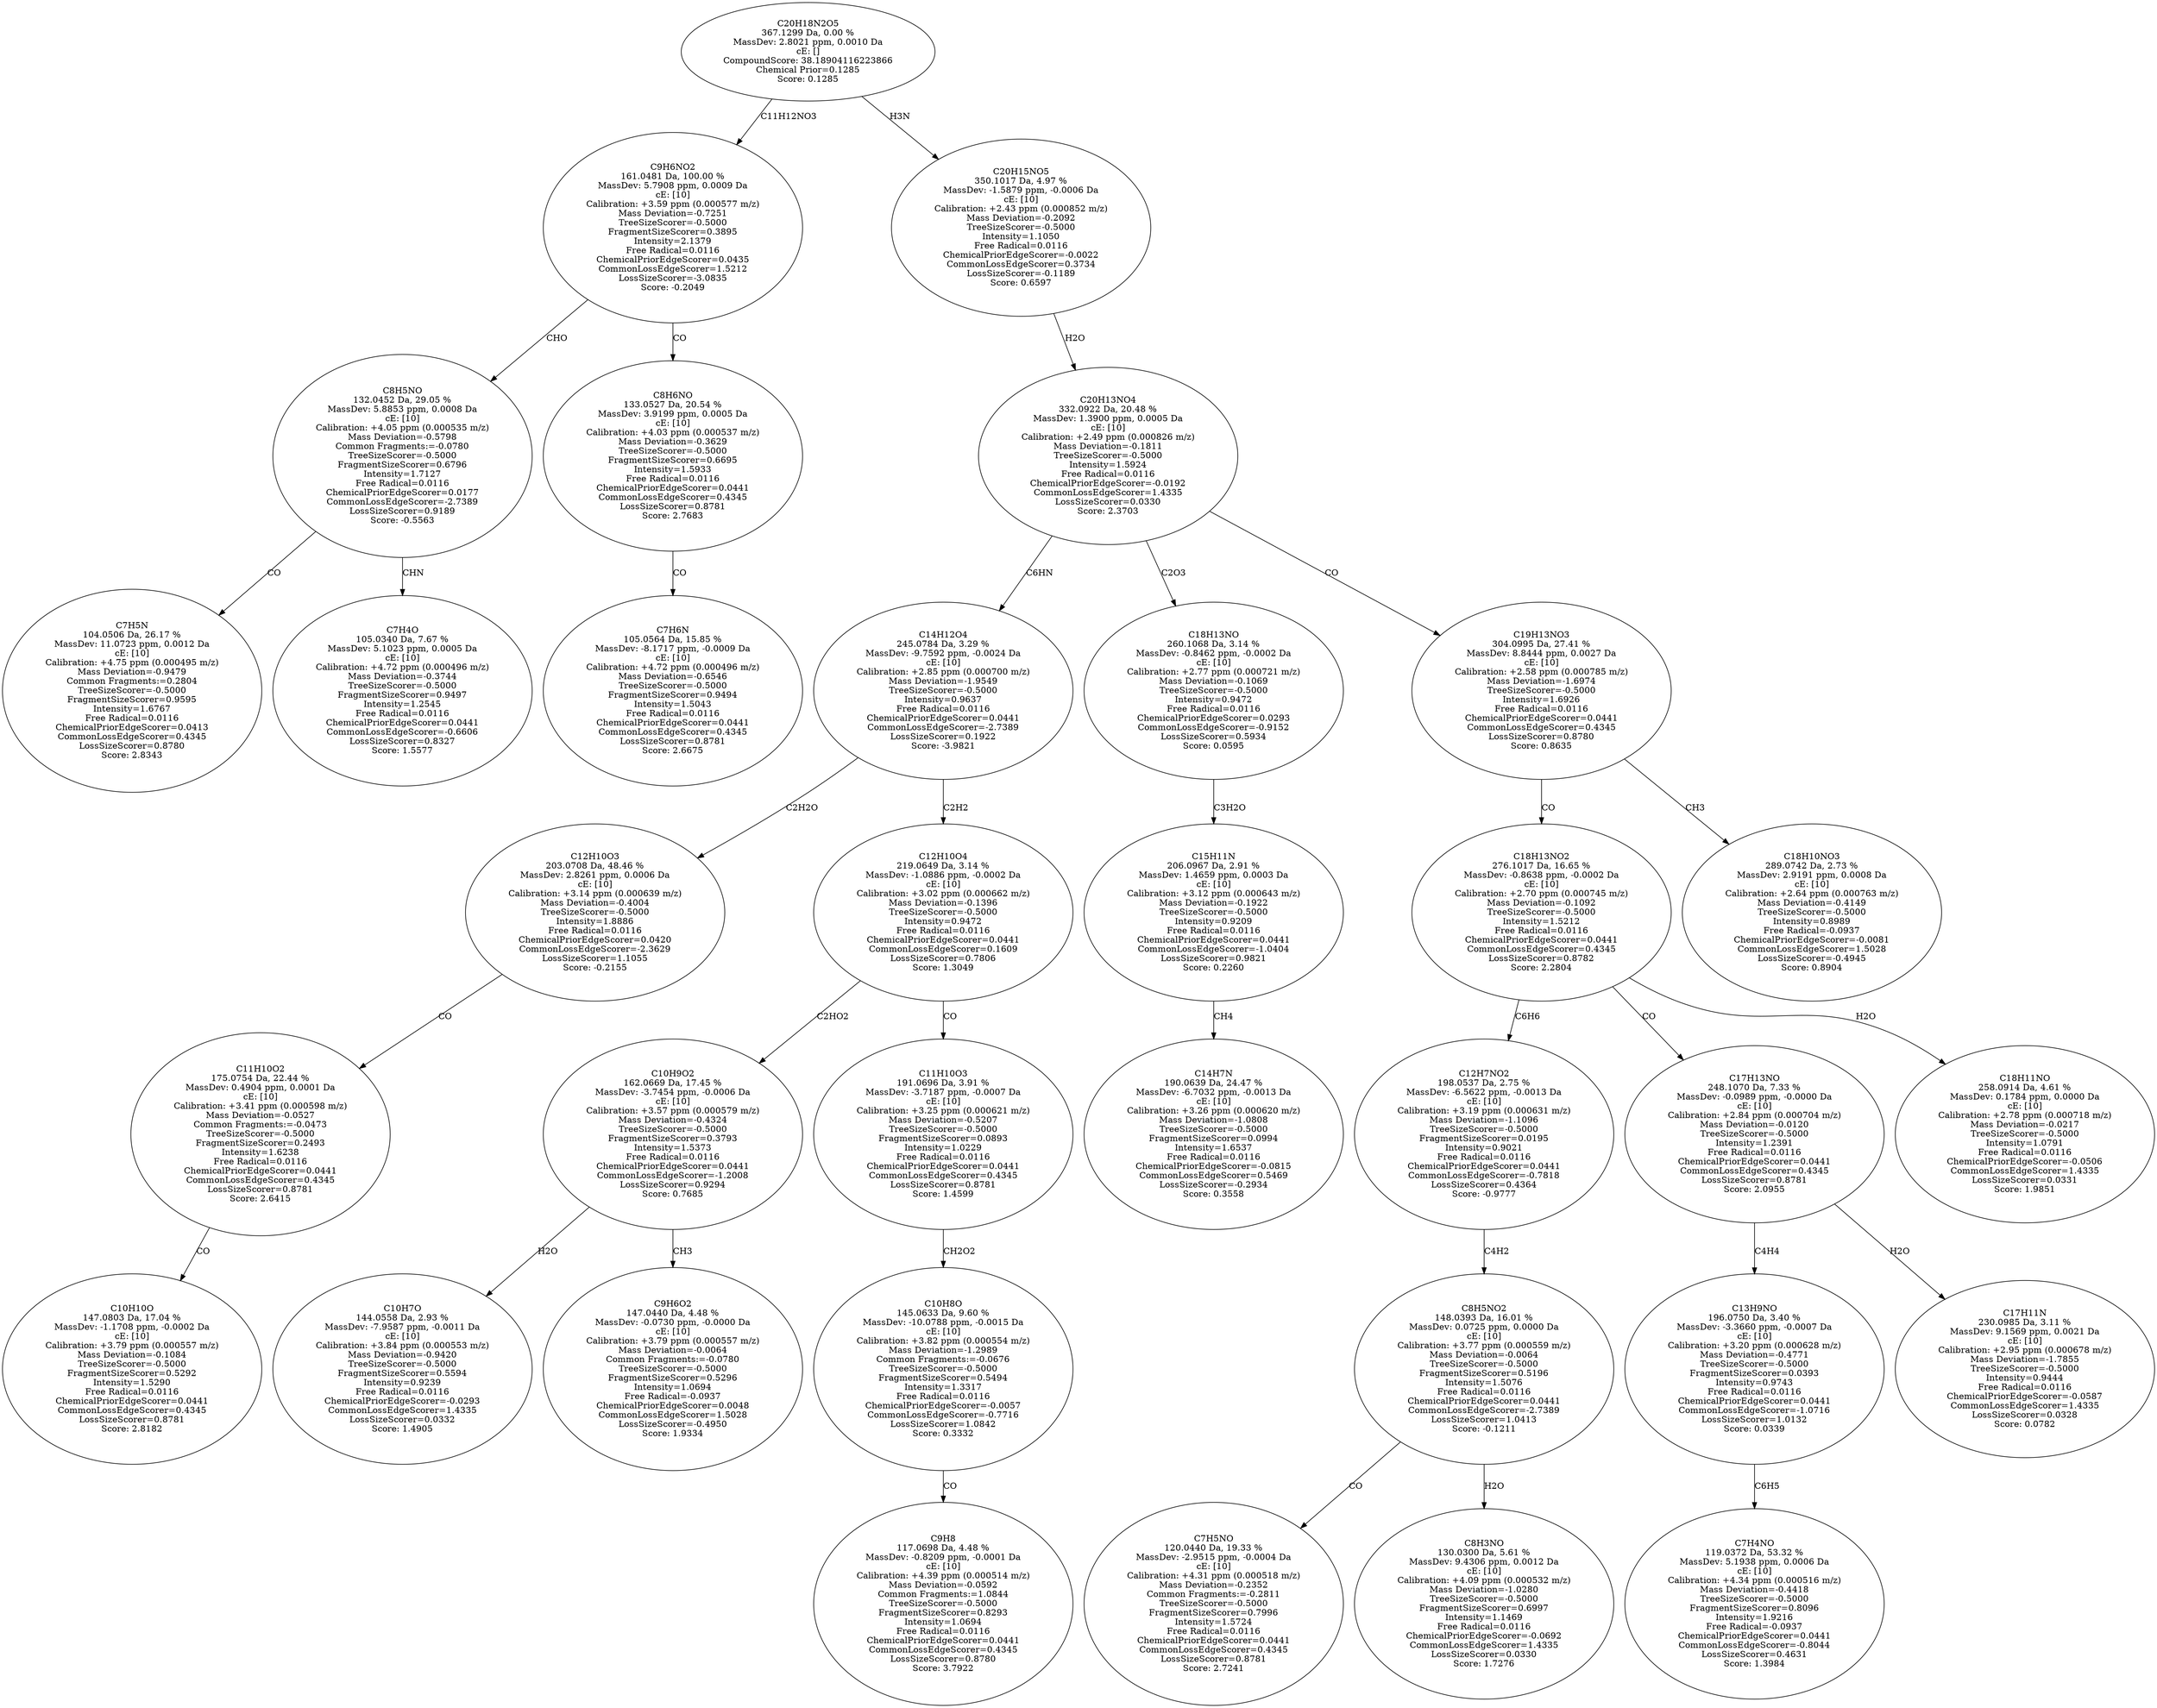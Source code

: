 strict digraph {
v1 [label="C7H5N\n104.0506 Da, 26.17 %\nMassDev: 11.0723 ppm, 0.0012 Da\ncE: [10]\nCalibration: +4.75 ppm (0.000495 m/z)\nMass Deviation=-0.9479\nCommon Fragments:=0.2804\nTreeSizeScorer=-0.5000\nFragmentSizeScorer=0.9595\nIntensity=1.6767\nFree Radical=0.0116\nChemicalPriorEdgeScorer=0.0413\nCommonLossEdgeScorer=0.4345\nLossSizeScorer=0.8780\nScore: 2.8343"];
v2 [label="C7H4O\n105.0340 Da, 7.67 %\nMassDev: 5.1023 ppm, 0.0005 Da\ncE: [10]\nCalibration: +4.72 ppm (0.000496 m/z)\nMass Deviation=-0.3744\nTreeSizeScorer=-0.5000\nFragmentSizeScorer=0.9497\nIntensity=1.2545\nFree Radical=0.0116\nChemicalPriorEdgeScorer=0.0441\nCommonLossEdgeScorer=-0.6606\nLossSizeScorer=0.8327\nScore: 1.5577"];
v3 [label="C8H5NO\n132.0452 Da, 29.05 %\nMassDev: 5.8853 ppm, 0.0008 Da\ncE: [10]\nCalibration: +4.05 ppm (0.000535 m/z)\nMass Deviation=-0.5798\nCommon Fragments:=-0.0780\nTreeSizeScorer=-0.5000\nFragmentSizeScorer=0.6796\nIntensity=1.7127\nFree Radical=0.0116\nChemicalPriorEdgeScorer=0.0177\nCommonLossEdgeScorer=-2.7389\nLossSizeScorer=0.9189\nScore: -0.5563"];
v4 [label="C7H6N\n105.0564 Da, 15.85 %\nMassDev: -8.1717 ppm, -0.0009 Da\ncE: [10]\nCalibration: +4.72 ppm (0.000496 m/z)\nMass Deviation=-0.6546\nTreeSizeScorer=-0.5000\nFragmentSizeScorer=0.9494\nIntensity=1.5043\nFree Radical=0.0116\nChemicalPriorEdgeScorer=0.0441\nCommonLossEdgeScorer=0.4345\nLossSizeScorer=0.8781\nScore: 2.6675"];
v5 [label="C8H6NO\n133.0527 Da, 20.54 %\nMassDev: 3.9199 ppm, 0.0005 Da\ncE: [10]\nCalibration: +4.03 ppm (0.000537 m/z)\nMass Deviation=-0.3629\nTreeSizeScorer=-0.5000\nFragmentSizeScorer=0.6695\nIntensity=1.5933\nFree Radical=0.0116\nChemicalPriorEdgeScorer=0.0441\nCommonLossEdgeScorer=0.4345\nLossSizeScorer=0.8781\nScore: 2.7683"];
v6 [label="C9H6NO2\n161.0481 Da, 100.00 %\nMassDev: 5.7908 ppm, 0.0009 Da\ncE: [10]\nCalibration: +3.59 ppm (0.000577 m/z)\nMass Deviation=-0.7251\nTreeSizeScorer=-0.5000\nFragmentSizeScorer=0.3895\nIntensity=2.1379\nFree Radical=0.0116\nChemicalPriorEdgeScorer=0.0435\nCommonLossEdgeScorer=1.5212\nLossSizeScorer=-3.0835\nScore: -0.2049"];
v7 [label="C10H10O\n147.0803 Da, 17.04 %\nMassDev: -1.1708 ppm, -0.0002 Da\ncE: [10]\nCalibration: +3.79 ppm (0.000557 m/z)\nMass Deviation=-0.1084\nTreeSizeScorer=-0.5000\nFragmentSizeScorer=0.5292\nIntensity=1.5290\nFree Radical=0.0116\nChemicalPriorEdgeScorer=0.0441\nCommonLossEdgeScorer=0.4345\nLossSizeScorer=0.8781\nScore: 2.8182"];
v8 [label="C11H10O2\n175.0754 Da, 22.44 %\nMassDev: 0.4904 ppm, 0.0001 Da\ncE: [10]\nCalibration: +3.41 ppm (0.000598 m/z)\nMass Deviation=-0.0527\nCommon Fragments:=-0.0473\nTreeSizeScorer=-0.5000\nFragmentSizeScorer=0.2493\nIntensity=1.6238\nFree Radical=0.0116\nChemicalPriorEdgeScorer=0.0441\nCommonLossEdgeScorer=0.4345\nLossSizeScorer=0.8781\nScore: 2.6415"];
v9 [label="C12H10O3\n203.0708 Da, 48.46 %\nMassDev: 2.8261 ppm, 0.0006 Da\ncE: [10]\nCalibration: +3.14 ppm (0.000639 m/z)\nMass Deviation=-0.4004\nTreeSizeScorer=-0.5000\nIntensity=1.8886\nFree Radical=0.0116\nChemicalPriorEdgeScorer=0.0420\nCommonLossEdgeScorer=-2.3629\nLossSizeScorer=1.1055\nScore: -0.2155"];
v10 [label="C10H7O\n144.0558 Da, 2.93 %\nMassDev: -7.9587 ppm, -0.0011 Da\ncE: [10]\nCalibration: +3.84 ppm (0.000553 m/z)\nMass Deviation=-0.9420\nTreeSizeScorer=-0.5000\nFragmentSizeScorer=0.5594\nIntensity=0.9239\nFree Radical=0.0116\nChemicalPriorEdgeScorer=-0.0293\nCommonLossEdgeScorer=1.4335\nLossSizeScorer=0.0332\nScore: 1.4905"];
v11 [label="C9H6O2\n147.0440 Da, 4.48 %\nMassDev: -0.0730 ppm, -0.0000 Da\ncE: [10]\nCalibration: +3.79 ppm (0.000557 m/z)\nMass Deviation=-0.0064\nCommon Fragments:=-0.0780\nTreeSizeScorer=-0.5000\nFragmentSizeScorer=0.5296\nIntensity=1.0694\nFree Radical=-0.0937\nChemicalPriorEdgeScorer=0.0048\nCommonLossEdgeScorer=1.5028\nLossSizeScorer=-0.4950\nScore: 1.9334"];
v12 [label="C10H9O2\n162.0669 Da, 17.45 %\nMassDev: -3.7454 ppm, -0.0006 Da\ncE: [10]\nCalibration: +3.57 ppm (0.000579 m/z)\nMass Deviation=-0.4324\nTreeSizeScorer=-0.5000\nFragmentSizeScorer=0.3793\nIntensity=1.5373\nFree Radical=0.0116\nChemicalPriorEdgeScorer=0.0441\nCommonLossEdgeScorer=-1.2008\nLossSizeScorer=0.9294\nScore: 0.7685"];
v13 [label="C9H8\n117.0698 Da, 4.48 %\nMassDev: -0.8209 ppm, -0.0001 Da\ncE: [10]\nCalibration: +4.39 ppm (0.000514 m/z)\nMass Deviation=-0.0592\nCommon Fragments:=1.0844\nTreeSizeScorer=-0.5000\nFragmentSizeScorer=0.8293\nIntensity=1.0694\nFree Radical=0.0116\nChemicalPriorEdgeScorer=0.0441\nCommonLossEdgeScorer=0.4345\nLossSizeScorer=0.8780\nScore: 3.7922"];
v14 [label="C10H8O\n145.0633 Da, 9.60 %\nMassDev: -10.0788 ppm, -0.0015 Da\ncE: [10]\nCalibration: +3.82 ppm (0.000554 m/z)\nMass Deviation=-1.2989\nCommon Fragments:=-0.0676\nTreeSizeScorer=-0.5000\nFragmentSizeScorer=0.5494\nIntensity=1.3317\nFree Radical=0.0116\nChemicalPriorEdgeScorer=-0.0057\nCommonLossEdgeScorer=-0.7716\nLossSizeScorer=1.0842\nScore: 0.3332"];
v15 [label="C11H10O3\n191.0696 Da, 3.91 %\nMassDev: -3.7187 ppm, -0.0007 Da\ncE: [10]\nCalibration: +3.25 ppm (0.000621 m/z)\nMass Deviation=-0.5207\nTreeSizeScorer=-0.5000\nFragmentSizeScorer=0.0893\nIntensity=1.0229\nFree Radical=0.0116\nChemicalPriorEdgeScorer=0.0441\nCommonLossEdgeScorer=0.4345\nLossSizeScorer=0.8781\nScore: 1.4599"];
v16 [label="C12H10O4\n219.0649 Da, 3.14 %\nMassDev: -1.0886 ppm, -0.0002 Da\ncE: [10]\nCalibration: +3.02 ppm (0.000662 m/z)\nMass Deviation=-0.1396\nTreeSizeScorer=-0.5000\nIntensity=0.9472\nFree Radical=0.0116\nChemicalPriorEdgeScorer=0.0441\nCommonLossEdgeScorer=0.1609\nLossSizeScorer=0.7806\nScore: 1.3049"];
v17 [label="C14H12O4\n245.0784 Da, 3.29 %\nMassDev: -9.7592 ppm, -0.0024 Da\ncE: [10]\nCalibration: +2.85 ppm (0.000700 m/z)\nMass Deviation=-1.9549\nTreeSizeScorer=-0.5000\nIntensity=0.9637\nFree Radical=0.0116\nChemicalPriorEdgeScorer=0.0441\nCommonLossEdgeScorer=-2.7389\nLossSizeScorer=0.1922\nScore: -3.9821"];
v18 [label="C14H7N\n190.0639 Da, 24.47 %\nMassDev: -6.7032 ppm, -0.0013 Da\ncE: [10]\nCalibration: +3.26 ppm (0.000620 m/z)\nMass Deviation=-1.0808\nTreeSizeScorer=-0.5000\nFragmentSizeScorer=0.0994\nIntensity=1.6537\nFree Radical=0.0116\nChemicalPriorEdgeScorer=-0.0815\nCommonLossEdgeScorer=0.5469\nLossSizeScorer=-0.2934\nScore: 0.3558"];
v19 [label="C15H11N\n206.0967 Da, 2.91 %\nMassDev: 1.4659 ppm, 0.0003 Da\ncE: [10]\nCalibration: +3.12 ppm (0.000643 m/z)\nMass Deviation=-0.1922\nTreeSizeScorer=-0.5000\nIntensity=0.9209\nFree Radical=0.0116\nChemicalPriorEdgeScorer=0.0441\nCommonLossEdgeScorer=-1.0404\nLossSizeScorer=0.9821\nScore: 0.2260"];
v20 [label="C18H13NO\n260.1068 Da, 3.14 %\nMassDev: -0.8462 ppm, -0.0002 Da\ncE: [10]\nCalibration: +2.77 ppm (0.000721 m/z)\nMass Deviation=-0.1069\nTreeSizeScorer=-0.5000\nIntensity=0.9472\nFree Radical=0.0116\nChemicalPriorEdgeScorer=0.0293\nCommonLossEdgeScorer=-0.9152\nLossSizeScorer=0.5934\nScore: 0.0595"];
v21 [label="C7H5NO\n120.0440 Da, 19.33 %\nMassDev: -2.9515 ppm, -0.0004 Da\ncE: [10]\nCalibration: +4.31 ppm (0.000518 m/z)\nMass Deviation=-0.2352\nCommon Fragments:=-0.2811\nTreeSizeScorer=-0.5000\nFragmentSizeScorer=0.7996\nIntensity=1.5724\nFree Radical=0.0116\nChemicalPriorEdgeScorer=0.0441\nCommonLossEdgeScorer=0.4345\nLossSizeScorer=0.8781\nScore: 2.7241"];
v22 [label="C8H3NO\n130.0300 Da, 5.61 %\nMassDev: 9.4306 ppm, 0.0012 Da\ncE: [10]\nCalibration: +4.09 ppm (0.000532 m/z)\nMass Deviation=-1.0280\nTreeSizeScorer=-0.5000\nFragmentSizeScorer=0.6997\nIntensity=1.1469\nFree Radical=0.0116\nChemicalPriorEdgeScorer=-0.0692\nCommonLossEdgeScorer=1.4335\nLossSizeScorer=0.0330\nScore: 1.7276"];
v23 [label="C8H5NO2\n148.0393 Da, 16.01 %\nMassDev: 0.0725 ppm, 0.0000 Da\ncE: [10]\nCalibration: +3.77 ppm (0.000559 m/z)\nMass Deviation=-0.0064\nTreeSizeScorer=-0.5000\nFragmentSizeScorer=0.5196\nIntensity=1.5076\nFree Radical=0.0116\nChemicalPriorEdgeScorer=0.0441\nCommonLossEdgeScorer=-2.7389\nLossSizeScorer=1.0413\nScore: -0.1211"];
v24 [label="C12H7NO2\n198.0537 Da, 2.75 %\nMassDev: -6.5622 ppm, -0.0013 Da\ncE: [10]\nCalibration: +3.19 ppm (0.000631 m/z)\nMass Deviation=-1.1096\nTreeSizeScorer=-0.5000\nFragmentSizeScorer=0.0195\nIntensity=0.9021\nFree Radical=0.0116\nChemicalPriorEdgeScorer=0.0441\nCommonLossEdgeScorer=-0.7818\nLossSizeScorer=0.4364\nScore: -0.9777"];
v25 [label="C7H4NO\n119.0372 Da, 53.32 %\nMassDev: 5.1938 ppm, 0.0006 Da\ncE: [10]\nCalibration: +4.34 ppm (0.000516 m/z)\nMass Deviation=-0.4418\nTreeSizeScorer=-0.5000\nFragmentSizeScorer=0.8096\nIntensity=1.9216\nFree Radical=-0.0937\nChemicalPriorEdgeScorer=0.0441\nCommonLossEdgeScorer=-0.8044\nLossSizeScorer=0.4631\nScore: 1.3984"];
v26 [label="C13H9NO\n196.0750 Da, 3.40 %\nMassDev: -3.3660 ppm, -0.0007 Da\ncE: [10]\nCalibration: +3.20 ppm (0.000628 m/z)\nMass Deviation=-0.4771\nTreeSizeScorer=-0.5000\nFragmentSizeScorer=0.0393\nIntensity=0.9743\nFree Radical=0.0116\nChemicalPriorEdgeScorer=0.0441\nCommonLossEdgeScorer=-1.0716\nLossSizeScorer=1.0132\nScore: 0.0339"];
v27 [label="C17H11N\n230.0985 Da, 3.11 %\nMassDev: 9.1569 ppm, 0.0021 Da\ncE: [10]\nCalibration: +2.95 ppm (0.000678 m/z)\nMass Deviation=-1.7855\nTreeSizeScorer=-0.5000\nIntensity=0.9444\nFree Radical=0.0116\nChemicalPriorEdgeScorer=-0.0587\nCommonLossEdgeScorer=1.4335\nLossSizeScorer=0.0328\nScore: 0.0782"];
v28 [label="C17H13NO\n248.1070 Da, 7.33 %\nMassDev: -0.0989 ppm, -0.0000 Da\ncE: [10]\nCalibration: +2.84 ppm (0.000704 m/z)\nMass Deviation=-0.0120\nTreeSizeScorer=-0.5000\nIntensity=1.2391\nFree Radical=0.0116\nChemicalPriorEdgeScorer=0.0441\nCommonLossEdgeScorer=0.4345\nLossSizeScorer=0.8781\nScore: 2.0955"];
v29 [label="C18H11NO\n258.0914 Da, 4.61 %\nMassDev: 0.1784 ppm, 0.0000 Da\ncE: [10]\nCalibration: +2.78 ppm (0.000718 m/z)\nMass Deviation=-0.0217\nTreeSizeScorer=-0.5000\nIntensity=1.0791\nFree Radical=0.0116\nChemicalPriorEdgeScorer=-0.0506\nCommonLossEdgeScorer=1.4335\nLossSizeScorer=0.0331\nScore: 1.9851"];
v30 [label="C18H13NO2\n276.1017 Da, 16.65 %\nMassDev: -0.8638 ppm, -0.0002 Da\ncE: [10]\nCalibration: +2.70 ppm (0.000745 m/z)\nMass Deviation=-0.1092\nTreeSizeScorer=-0.5000\nIntensity=1.5212\nFree Radical=0.0116\nChemicalPriorEdgeScorer=0.0441\nCommonLossEdgeScorer=0.4345\nLossSizeScorer=0.8782\nScore: 2.2804"];
v31 [label="C18H10NO3\n289.0742 Da, 2.73 %\nMassDev: 2.9191 ppm, 0.0008 Da\ncE: [10]\nCalibration: +2.64 ppm (0.000763 m/z)\nMass Deviation=-0.4149\nTreeSizeScorer=-0.5000\nIntensity=0.8989\nFree Radical=-0.0937\nChemicalPriorEdgeScorer=-0.0081\nCommonLossEdgeScorer=1.5028\nLossSizeScorer=-0.4945\nScore: 0.8904"];
v32 [label="C19H13NO3\n304.0995 Da, 27.41 %\nMassDev: 8.8444 ppm, 0.0027 Da\ncE: [10]\nCalibration: +2.58 ppm (0.000785 m/z)\nMass Deviation=-1.6974\nTreeSizeScorer=-0.5000\nIntensity=1.6926\nFree Radical=0.0116\nChemicalPriorEdgeScorer=0.0441\nCommonLossEdgeScorer=0.4345\nLossSizeScorer=0.8780\nScore: 0.8635"];
v33 [label="C20H13NO4\n332.0922 Da, 20.48 %\nMassDev: 1.3900 ppm, 0.0005 Da\ncE: [10]\nCalibration: +2.49 ppm (0.000826 m/z)\nMass Deviation=-0.1811\nTreeSizeScorer=-0.5000\nIntensity=1.5924\nFree Radical=0.0116\nChemicalPriorEdgeScorer=-0.0192\nCommonLossEdgeScorer=1.4335\nLossSizeScorer=0.0330\nScore: 2.3703"];
v34 [label="C20H15NO5\n350.1017 Da, 4.97 %\nMassDev: -1.5879 ppm, -0.0006 Da\ncE: [10]\nCalibration: +2.43 ppm (0.000852 m/z)\nMass Deviation=-0.2092\nTreeSizeScorer=-0.5000\nIntensity=1.1050\nFree Radical=0.0116\nChemicalPriorEdgeScorer=-0.0022\nCommonLossEdgeScorer=0.3734\nLossSizeScorer=-0.1189\nScore: 0.6597"];
v35 [label="C20H18N2O5\n367.1299 Da, 0.00 %\nMassDev: 2.8021 ppm, 0.0010 Da\ncE: []\nCompoundScore: 38.18904116223866\nChemical Prior=0.1285\nScore: 0.1285"];
v3 -> v1 [label="CO"];
v3 -> v2 [label="CHN"];
v6 -> v3 [label="CHO"];
v5 -> v4 [label="CO"];
v6 -> v5 [label="CO"];
v35 -> v6 [label="C11H12NO3"];
v8 -> v7 [label="CO"];
v9 -> v8 [label="CO"];
v17 -> v9 [label="C2H2O"];
v12 -> v10 [label="H2O"];
v12 -> v11 [label="CH3"];
v16 -> v12 [label="C2HO2"];
v14 -> v13 [label="CO"];
v15 -> v14 [label="CH2O2"];
v16 -> v15 [label="CO"];
v17 -> v16 [label="C2H2"];
v33 -> v17 [label="C6HN"];
v19 -> v18 [label="CH4"];
v20 -> v19 [label="C3H2O"];
v33 -> v20 [label="C2O3"];
v23 -> v21 [label="CO"];
v23 -> v22 [label="H2O"];
v24 -> v23 [label="C4H2"];
v30 -> v24 [label="C6H6"];
v26 -> v25 [label="C6H5"];
v28 -> v26 [label="C4H4"];
v28 -> v27 [label="H2O"];
v30 -> v28 [label="CO"];
v30 -> v29 [label="H2O"];
v32 -> v30 [label="CO"];
v32 -> v31 [label="CH3"];
v33 -> v32 [label="CO"];
v34 -> v33 [label="H2O"];
v35 -> v34 [label="H3N"];
}